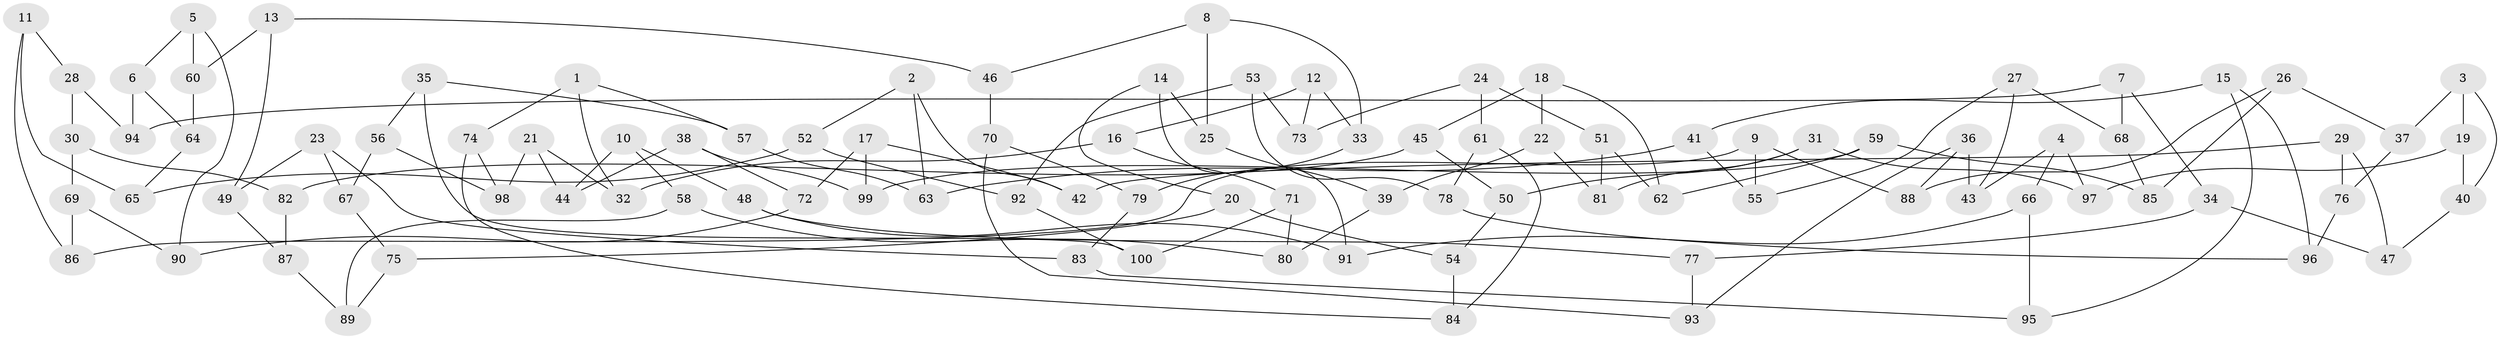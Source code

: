 // Generated by graph-tools (version 1.1) at 2025/39/02/21/25 10:39:00]
// undirected, 100 vertices, 150 edges
graph export_dot {
graph [start="1"]
  node [color=gray90,style=filled];
  1;
  2;
  3;
  4;
  5;
  6;
  7;
  8;
  9;
  10;
  11;
  12;
  13;
  14;
  15;
  16;
  17;
  18;
  19;
  20;
  21;
  22;
  23;
  24;
  25;
  26;
  27;
  28;
  29;
  30;
  31;
  32;
  33;
  34;
  35;
  36;
  37;
  38;
  39;
  40;
  41;
  42;
  43;
  44;
  45;
  46;
  47;
  48;
  49;
  50;
  51;
  52;
  53;
  54;
  55;
  56;
  57;
  58;
  59;
  60;
  61;
  62;
  63;
  64;
  65;
  66;
  67;
  68;
  69;
  70;
  71;
  72;
  73;
  74;
  75;
  76;
  77;
  78;
  79;
  80;
  81;
  82;
  83;
  84;
  85;
  86;
  87;
  88;
  89;
  90;
  91;
  92;
  93;
  94;
  95;
  96;
  97;
  98;
  99;
  100;
  1 -- 32;
  1 -- 74;
  1 -- 57;
  2 -- 63;
  2 -- 52;
  2 -- 42;
  3 -- 19;
  3 -- 37;
  3 -- 40;
  4 -- 97;
  4 -- 43;
  4 -- 66;
  5 -- 6;
  5 -- 60;
  5 -- 90;
  6 -- 64;
  6 -- 94;
  7 -- 68;
  7 -- 34;
  7 -- 94;
  8 -- 46;
  8 -- 33;
  8 -- 25;
  9 -- 86;
  9 -- 88;
  9 -- 55;
  10 -- 48;
  10 -- 44;
  10 -- 58;
  11 -- 86;
  11 -- 28;
  11 -- 65;
  12 -- 16;
  12 -- 73;
  12 -- 33;
  13 -- 60;
  13 -- 46;
  13 -- 49;
  14 -- 91;
  14 -- 20;
  14 -- 25;
  15 -- 96;
  15 -- 95;
  15 -- 41;
  16 -- 32;
  16 -- 71;
  17 -- 99;
  17 -- 72;
  17 -- 42;
  18 -- 45;
  18 -- 62;
  18 -- 22;
  19 -- 97;
  19 -- 40;
  20 -- 54;
  20 -- 75;
  21 -- 32;
  21 -- 98;
  21 -- 44;
  22 -- 39;
  22 -- 81;
  23 -- 67;
  23 -- 49;
  23 -- 83;
  24 -- 61;
  24 -- 73;
  24 -- 51;
  25 -- 39;
  26 -- 85;
  26 -- 88;
  26 -- 37;
  27 -- 68;
  27 -- 55;
  27 -- 43;
  28 -- 94;
  28 -- 30;
  29 -- 76;
  29 -- 42;
  29 -- 47;
  30 -- 82;
  30 -- 69;
  31 -- 50;
  31 -- 97;
  31 -- 81;
  33 -- 79;
  34 -- 47;
  34 -- 77;
  35 -- 100;
  35 -- 57;
  35 -- 56;
  36 -- 88;
  36 -- 43;
  36 -- 93;
  37 -- 76;
  38 -- 44;
  38 -- 99;
  38 -- 72;
  39 -- 80;
  40 -- 47;
  41 -- 55;
  41 -- 63;
  45 -- 82;
  45 -- 50;
  46 -- 70;
  48 -- 91;
  48 -- 77;
  49 -- 87;
  50 -- 54;
  51 -- 62;
  51 -- 81;
  52 -- 65;
  52 -- 92;
  53 -- 78;
  53 -- 73;
  53 -- 92;
  54 -- 84;
  56 -- 67;
  56 -- 98;
  57 -- 63;
  58 -- 80;
  58 -- 89;
  59 -- 62;
  59 -- 99;
  59 -- 85;
  60 -- 64;
  61 -- 84;
  61 -- 78;
  64 -- 65;
  66 -- 91;
  66 -- 95;
  67 -- 75;
  68 -- 85;
  69 -- 86;
  69 -- 90;
  70 -- 93;
  70 -- 79;
  71 -- 80;
  71 -- 100;
  72 -- 90;
  74 -- 84;
  74 -- 98;
  75 -- 89;
  76 -- 96;
  77 -- 93;
  78 -- 96;
  79 -- 83;
  82 -- 87;
  83 -- 95;
  87 -- 89;
  92 -- 100;
}
